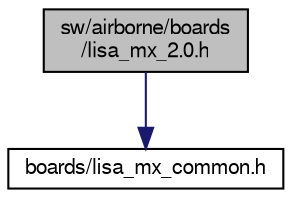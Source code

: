 digraph "sw/airborne/boards/lisa_mx_2.0.h"
{
  edge [fontname="FreeSans",fontsize="10",labelfontname="FreeSans",labelfontsize="10"];
  node [fontname="FreeSans",fontsize="10",shape=record];
  Node1 [label="sw/airborne/boards\l/lisa_mx_2.0.h",height=0.2,width=0.4,color="black", fillcolor="grey75", style="filled", fontcolor="black"];
  Node1 -> Node2 [color="midnightblue",fontsize="10",style="solid",fontname="FreeSans"];
  Node2 [label="boards/lisa_mx_common.h",height=0.2,width=0.4,color="black", fillcolor="white", style="filled",URL="$lisa__mx__common_8h.html"];
}
